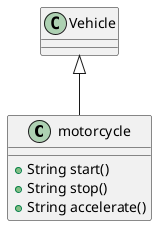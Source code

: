 @startuml
class motorcycle {
+ String start()
+ String stop()
+ String accelerate()
}



Vehicle <|-- motorcycle
@enduml